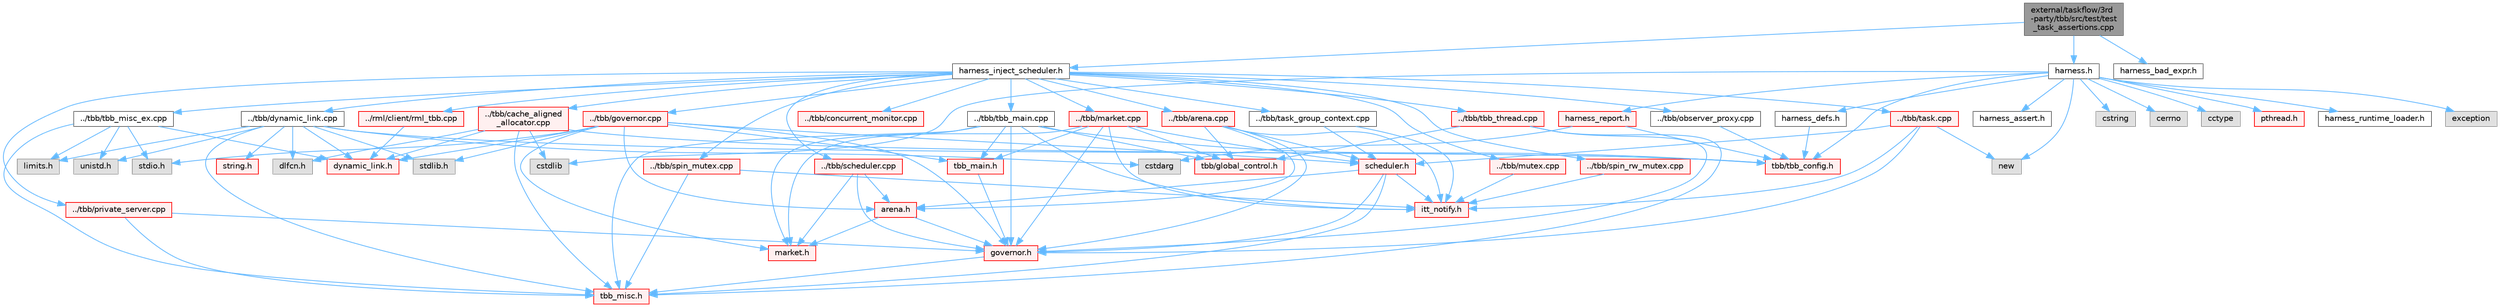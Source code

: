 digraph "external/taskflow/3rd-party/tbb/src/test/test_task_assertions.cpp"
{
 // LATEX_PDF_SIZE
  bgcolor="transparent";
  edge [fontname=Helvetica,fontsize=10,labelfontname=Helvetica,labelfontsize=10];
  node [fontname=Helvetica,fontsize=10,shape=box,height=0.2,width=0.4];
  Node1 [id="Node000001",label="external/taskflow/3rd\l-party/tbb/src/test/test\l_task_assertions.cpp",height=0.2,width=0.4,color="gray40", fillcolor="grey60", style="filled", fontcolor="black",tooltip=" "];
  Node1 -> Node2 [id="edge1_Node000001_Node000002",color="steelblue1",style="solid",tooltip=" "];
  Node2 [id="Node000002",label="harness_inject_scheduler.h",height=0.2,width=0.4,color="grey40", fillcolor="white", style="filled",URL="$harness__inject__scheduler_8h.html",tooltip=" "];
  Node2 -> Node3 [id="edge2_Node000002_Node000003",color="steelblue1",style="solid",tooltip=" "];
  Node3 [id="Node000003",label="../tbb/tbb_main.cpp",height=0.2,width=0.4,color="grey40", fillcolor="white", style="filled",URL="$tbb__main_8cpp.html",tooltip=" "];
  Node3 -> Node4 [id="edge3_Node000003_Node000004",color="steelblue1",style="solid",tooltip=" "];
  Node4 [id="Node000004",label="tbb/tbb_config.h",height=0.2,width=0.4,color="red", fillcolor="#FFF0F0", style="filled",URL="$tbb__config_8h.html",tooltip=" "];
  Node3 -> Node6 [id="edge4_Node000003_Node000006",color="steelblue1",style="solid",tooltip=" "];
  Node6 [id="Node000006",label="tbb/global_control.h",height=0.2,width=0.4,color="red", fillcolor="#FFF0F0", style="filled",URL="$global__control_8h.html",tooltip=" "];
  Node3 -> Node9 [id="edge5_Node000003_Node000009",color="steelblue1",style="solid",tooltip=" "];
  Node9 [id="Node000009",label="tbb_main.h",height=0.2,width=0.4,color="red", fillcolor="#FFF0F0", style="filled",URL="$tbb__main_8h.html",tooltip=" "];
  Node9 -> Node15 [id="edge6_Node000009_Node000015",color="steelblue1",style="solid",tooltip=" "];
  Node15 [id="Node000015",label="governor.h",height=0.2,width=0.4,color="red", fillcolor="#FFF0F0", style="filled",URL="$governor_8h.html",tooltip=" "];
  Node15 -> Node20 [id="edge7_Node000015_Node000020",color="steelblue1",style="solid",tooltip=" "];
  Node20 [id="Node000020",label="tbb_misc.h",height=0.2,width=0.4,color="red", fillcolor="#FFF0F0", style="filled",URL="$tbb__misc_8h.html",tooltip=" "];
  Node3 -> Node15 [id="edge8_Node000003_Node000015",color="steelblue1",style="solid",tooltip=" "];
  Node3 -> Node28 [id="edge9_Node000003_Node000028",color="steelblue1",style="solid",tooltip=" "];
  Node28 [id="Node000028",label="market.h",height=0.2,width=0.4,color="red", fillcolor="#FFF0F0", style="filled",URL="$market_8h.html",tooltip=" "];
  Node3 -> Node20 [id="edge10_Node000003_Node000020",color="steelblue1",style="solid",tooltip=" "];
  Node3 -> Node193 [id="edge11_Node000003_Node000193",color="steelblue1",style="solid",tooltip=" "];
  Node193 [id="Node000193",label="itt_notify.h",height=0.2,width=0.4,color="red", fillcolor="#FFF0F0", style="filled",URL="$itt__notify_8h.html",tooltip=" "];
  Node2 -> Node194 [id="edge12_Node000002_Node000194",color="steelblue1",style="solid",tooltip=" "];
  Node194 [id="Node000194",label="../tbb/dynamic_link.cpp",height=0.2,width=0.4,color="grey40", fillcolor="white", style="filled",URL="$dynamic__link_8cpp.html",tooltip=" "];
  Node194 -> Node195 [id="edge13_Node000194_Node000195",color="steelblue1",style="solid",tooltip=" "];
  Node195 [id="Node000195",label="dynamic_link.h",height=0.2,width=0.4,color="red", fillcolor="#FFF0F0", style="filled",URL="$dynamic__link_8h.html",tooltip=" "];
  Node194 -> Node4 [id="edge14_Node000194_Node000004",color="steelblue1",style="solid",tooltip=" "];
  Node194 -> Node196 [id="edge15_Node000194_Node000196",color="steelblue1",style="solid",tooltip=" "];
  Node196 [id="Node000196",label="cstdarg",height=0.2,width=0.4,color="grey60", fillcolor="#E0E0E0", style="filled",tooltip=" "];
  Node194 -> Node197 [id="edge16_Node000194_Node000197",color="steelblue1",style="solid",tooltip=" "];
  Node197 [id="Node000197",label="dlfcn.h",height=0.2,width=0.4,color="grey60", fillcolor="#E0E0E0", style="filled",tooltip=" "];
  Node194 -> Node32 [id="edge17_Node000194_Node000032",color="steelblue1",style="solid",tooltip=" "];
  Node32 [id="Node000032",label="string.h",height=0.2,width=0.4,color="red", fillcolor="#FFF0F0", style="filled",URL="$string_8h.html",tooltip=" "];
  Node194 -> Node198 [id="edge18_Node000194_Node000198",color="steelblue1",style="solid",tooltip=" "];
  Node198 [id="Node000198",label="unistd.h",height=0.2,width=0.4,color="grey60", fillcolor="#E0E0E0", style="filled",tooltip=" "];
  Node194 -> Node17 [id="edge19_Node000194_Node000017",color="steelblue1",style="solid",tooltip=" "];
  Node17 [id="Node000017",label="limits.h",height=0.2,width=0.4,color="grey60", fillcolor="#E0E0E0", style="filled",tooltip=" "];
  Node194 -> Node85 [id="edge20_Node000194_Node000085",color="steelblue1",style="solid",tooltip=" "];
  Node85 [id="Node000085",label="stdlib.h",height=0.2,width=0.4,color="grey60", fillcolor="#E0E0E0", style="filled",tooltip=" "];
  Node194 -> Node20 [id="edge21_Node000194_Node000020",color="steelblue1",style="solid",tooltip=" "];
  Node2 -> Node199 [id="edge22_Node000002_Node000199",color="steelblue1",style="solid",tooltip=" "];
  Node199 [id="Node000199",label="../tbb/tbb_misc_ex.cpp",height=0.2,width=0.4,color="grey40", fillcolor="white", style="filled",URL="$tbb__misc__ex_8cpp.html",tooltip=" "];
  Node199 -> Node20 [id="edge23_Node000199_Node000020",color="steelblue1",style="solid",tooltip=" "];
  Node199 -> Node195 [id="edge24_Node000199_Node000195",color="steelblue1",style="solid",tooltip=" "];
  Node199 -> Node200 [id="edge25_Node000199_Node000200",color="steelblue1",style="solid",tooltip=" "];
  Node200 [id="Node000200",label="stdio.h",height=0.2,width=0.4,color="grey60", fillcolor="#E0E0E0", style="filled",tooltip=" "];
  Node199 -> Node17 [id="edge26_Node000199_Node000017",color="steelblue1",style="solid",tooltip=" "];
  Node199 -> Node198 [id="edge27_Node000199_Node000198",color="steelblue1",style="solid",tooltip=" "];
  Node2 -> Node201 [id="edge28_Node000002_Node000201",color="steelblue1",style="solid",tooltip=" "];
  Node201 [id="Node000201",label="../tbb/governor.cpp",height=0.2,width=0.4,color="red", fillcolor="#FFF0F0", style="filled",URL="$governor_8cpp.html",tooltip=" "];
  Node201 -> Node200 [id="edge29_Node000201_Node000200",color="steelblue1",style="solid",tooltip=" "];
  Node201 -> Node85 [id="edge30_Node000201_Node000085",color="steelblue1",style="solid",tooltip=" "];
  Node201 -> Node15 [id="edge31_Node000201_Node000015",color="steelblue1",style="solid",tooltip=" "];
  Node201 -> Node9 [id="edge32_Node000201_Node000009",color="steelblue1",style="solid",tooltip=" "];
  Node201 -> Node202 [id="edge33_Node000201_Node000202",color="steelblue1",style="solid",tooltip=" "];
  Node202 [id="Node000202",label="scheduler.h",height=0.2,width=0.4,color="red", fillcolor="#FFF0F0", style="filled",URL="$scheduler_8h.html",tooltip=" "];
  Node202 -> Node20 [id="edge34_Node000202_Node000020",color="steelblue1",style="solid",tooltip=" "];
  Node202 -> Node193 [id="edge35_Node000202_Node000193",color="steelblue1",style="solid",tooltip=" "];
  Node202 -> Node204 [id="edge36_Node000202_Node000204",color="steelblue1",style="solid",tooltip=" "];
  Node204 [id="Node000204",label="arena.h",height=0.2,width=0.4,color="red", fillcolor="#FFF0F0", style="filled",URL="$arena_8h.html",tooltip=" "];
  Node204 -> Node28 [id="edge37_Node000204_Node000028",color="steelblue1",style="solid",tooltip=" "];
  Node204 -> Node15 [id="edge38_Node000204_Node000015",color="steelblue1",style="solid",tooltip=" "];
  Node202 -> Node15 [id="edge39_Node000202_Node000015",color="steelblue1",style="solid",tooltip=" "];
  Node201 -> Node28 [id="edge40_Node000201_Node000028",color="steelblue1",style="solid",tooltip=" "];
  Node201 -> Node204 [id="edge41_Node000201_Node000204",color="steelblue1",style="solid",tooltip=" "];
  Node201 -> Node195 [id="edge42_Node000201_Node000195",color="steelblue1",style="solid",tooltip=" "];
  Node2 -> Node210 [id="edge43_Node000002_Node000210",color="steelblue1",style="solid",tooltip=" "];
  Node210 [id="Node000210",label="../tbb/market.cpp",height=0.2,width=0.4,color="red", fillcolor="#FFF0F0", style="filled",URL="$market_8cpp.html",tooltip=" "];
  Node210 -> Node6 [id="edge44_Node000210_Node000006",color="steelblue1",style="solid",tooltip=" "];
  Node210 -> Node28 [id="edge45_Node000210_Node000028",color="steelblue1",style="solid",tooltip=" "];
  Node210 -> Node9 [id="edge46_Node000210_Node000009",color="steelblue1",style="solid",tooltip=" "];
  Node210 -> Node15 [id="edge47_Node000210_Node000015",color="steelblue1",style="solid",tooltip=" "];
  Node210 -> Node202 [id="edge48_Node000210_Node000202",color="steelblue1",style="solid",tooltip=" "];
  Node210 -> Node193 [id="edge49_Node000210_Node000193",color="steelblue1",style="solid",tooltip=" "];
  Node2 -> Node211 [id="edge50_Node000002_Node000211",color="steelblue1",style="solid",tooltip=" "];
  Node211 [id="Node000211",label="../tbb/arena.cpp",height=0.2,width=0.4,color="red", fillcolor="#FFF0F0", style="filled",URL="$arena_8cpp.html",tooltip=" "];
  Node211 -> Node6 [id="edge51_Node000211_Node000006",color="steelblue1",style="solid",tooltip=" "];
  Node211 -> Node202 [id="edge52_Node000211_Node000202",color="steelblue1",style="solid",tooltip=" "];
  Node211 -> Node15 [id="edge53_Node000211_Node000015",color="steelblue1",style="solid",tooltip=" "];
  Node211 -> Node204 [id="edge54_Node000211_Node000204",color="steelblue1",style="solid",tooltip=" "];
  Node211 -> Node193 [id="edge55_Node000211_Node000193",color="steelblue1",style="solid",tooltip=" "];
  Node2 -> Node218 [id="edge56_Node000002_Node000218",color="steelblue1",style="solid",tooltip=" "];
  Node218 [id="Node000218",label="../tbb/scheduler.cpp",height=0.2,width=0.4,color="red", fillcolor="#FFF0F0", style="filled",URL="$scheduler_8cpp.html",tooltip=" "];
  Node218 -> Node15 [id="edge57_Node000218_Node000015",color="steelblue1",style="solid",tooltip=" "];
  Node218 -> Node28 [id="edge58_Node000218_Node000028",color="steelblue1",style="solid",tooltip=" "];
  Node218 -> Node204 [id="edge59_Node000218_Node000204",color="steelblue1",style="solid",tooltip=" "];
  Node2 -> Node220 [id="edge60_Node000002_Node000220",color="steelblue1",style="solid",tooltip=" "];
  Node220 [id="Node000220",label="../tbb/observer_proxy.cpp",height=0.2,width=0.4,color="grey40", fillcolor="white", style="filled",URL="$observer__proxy_8cpp.html",tooltip=" "];
  Node220 -> Node4 [id="edge61_Node000220_Node000004",color="steelblue1",style="solid",tooltip=" "];
  Node2 -> Node221 [id="edge62_Node000002_Node000221",color="steelblue1",style="solid",tooltip=" "];
  Node221 [id="Node000221",label="../tbb/task.cpp",height=0.2,width=0.4,color="red", fillcolor="#FFF0F0", style="filled",URL="$task_8cpp.html",tooltip=" "];
  Node221 -> Node15 [id="edge63_Node000221_Node000015",color="steelblue1",style="solid",tooltip=" "];
  Node221 -> Node202 [id="edge64_Node000221_Node000202",color="steelblue1",style="solid",tooltip=" "];
  Node221 -> Node193 [id="edge65_Node000221_Node000193",color="steelblue1",style="solid",tooltip=" "];
  Node221 -> Node31 [id="edge66_Node000221_Node000031",color="steelblue1",style="solid",tooltip=" "];
  Node31 [id="Node000031",label="new",height=0.2,width=0.4,color="grey60", fillcolor="#E0E0E0", style="filled",tooltip=" "];
  Node2 -> Node223 [id="edge67_Node000002_Node000223",color="steelblue1",style="solid",tooltip=" "];
  Node223 [id="Node000223",label="../tbb/task_group_context.cpp",height=0.2,width=0.4,color="grey40", fillcolor="white", style="filled",URL="$task__group__context_8cpp.html",tooltip=" "];
  Node223 -> Node202 [id="edge68_Node000223_Node000202",color="steelblue1",style="solid",tooltip=" "];
  Node223 -> Node193 [id="edge69_Node000223_Node000193",color="steelblue1",style="solid",tooltip=" "];
  Node2 -> Node224 [id="edge70_Node000002_Node000224",color="steelblue1",style="solid",tooltip=" "];
  Node224 [id="Node000224",label="../tbb/cache_aligned\l_allocator.cpp",height=0.2,width=0.4,color="red", fillcolor="#FFF0F0", style="filled",URL="$cache__aligned__allocator_8cpp.html",tooltip=" "];
  Node224 -> Node4 [id="edge71_Node000224_Node000004",color="steelblue1",style="solid",tooltip=" "];
  Node224 -> Node20 [id="edge72_Node000224_Node000020",color="steelblue1",style="solid",tooltip=" "];
  Node224 -> Node195 [id="edge73_Node000224_Node000195",color="steelblue1",style="solid",tooltip=" "];
  Node224 -> Node24 [id="edge74_Node000224_Node000024",color="steelblue1",style="solid",tooltip=" "];
  Node24 [id="Node000024",label="cstdlib",height=0.2,width=0.4,color="grey60", fillcolor="#E0E0E0", style="filled",tooltip=" "];
  Node224 -> Node197 [id="edge75_Node000224_Node000197",color="steelblue1",style="solid",tooltip=" "];
  Node2 -> Node225 [id="edge76_Node000002_Node000225",color="steelblue1",style="solid",tooltip=" "];
  Node225 [id="Node000225",label="../tbb/tbb_thread.cpp",height=0.2,width=0.4,color="red", fillcolor="#FFF0F0", style="filled",URL="$tbb__thread_8cpp.html",tooltip=" "];
  Node225 -> Node20 [id="edge77_Node000225_Node000020",color="steelblue1",style="solid",tooltip=" "];
  Node225 -> Node6 [id="edge78_Node000225_Node000006",color="steelblue1",style="solid",tooltip=" "];
  Node225 -> Node15 [id="edge79_Node000225_Node000015",color="steelblue1",style="solid",tooltip=" "];
  Node2 -> Node269 [id="edge80_Node000002_Node000269",color="steelblue1",style="solid",tooltip=" "];
  Node269 [id="Node000269",label="../tbb/mutex.cpp",height=0.2,width=0.4,color="red", fillcolor="#FFF0F0", style="filled",URL="$mutex_8cpp.html",tooltip=" "];
  Node269 -> Node193 [id="edge81_Node000269_Node000193",color="steelblue1",style="solid",tooltip=" "];
  Node2 -> Node271 [id="edge82_Node000002_Node000271",color="steelblue1",style="solid",tooltip=" "];
  Node271 [id="Node000271",label="../tbb/spin_rw_mutex.cpp",height=0.2,width=0.4,color="red", fillcolor="#FFF0F0", style="filled",URL="$spin__rw__mutex_8cpp.html",tooltip=" "];
  Node271 -> Node193 [id="edge83_Node000271_Node000193",color="steelblue1",style="solid",tooltip=" "];
  Node2 -> Node272 [id="edge84_Node000002_Node000272",color="steelblue1",style="solid",tooltip=" "];
  Node272 [id="Node000272",label="../tbb/spin_mutex.cpp",height=0.2,width=0.4,color="red", fillcolor="#FFF0F0", style="filled",URL="$spin__mutex_8cpp.html",tooltip=" "];
  Node272 -> Node193 [id="edge85_Node000272_Node000193",color="steelblue1",style="solid",tooltip=" "];
  Node272 -> Node20 [id="edge86_Node000272_Node000020",color="steelblue1",style="solid",tooltip=" "];
  Node2 -> Node273 [id="edge87_Node000002_Node000273",color="steelblue1",style="solid",tooltip=" "];
  Node273 [id="Node000273",label="../tbb/private_server.cpp",height=0.2,width=0.4,color="red", fillcolor="#FFF0F0", style="filled",URL="$private__server_8cpp.html",tooltip=" "];
  Node273 -> Node15 [id="edge88_Node000273_Node000015",color="steelblue1",style="solid",tooltip=" "];
  Node273 -> Node20 [id="edge89_Node000273_Node000020",color="steelblue1",style="solid",tooltip=" "];
  Node2 -> Node275 [id="edge90_Node000002_Node000275",color="steelblue1",style="solid",tooltip=" "];
  Node275 [id="Node000275",label="../tbb/concurrent_monitor.cpp",height=0.2,width=0.4,color="red", fillcolor="#FFF0F0", style="filled",URL="$concurrent__monitor_8cpp.html",tooltip=" "];
  Node2 -> Node276 [id="edge91_Node000002_Node000276",color="steelblue1",style="solid",tooltip=" "];
  Node276 [id="Node000276",label="../rml/client/rml_tbb.cpp",height=0.2,width=0.4,color="red", fillcolor="#FFF0F0", style="filled",URL="$rml__tbb_8cpp.html",tooltip=" "];
  Node276 -> Node195 [id="edge92_Node000276_Node000195",color="steelblue1",style="solid",tooltip=" "];
  Node1 -> Node278 [id="edge93_Node000001_Node000278",color="steelblue1",style="solid",tooltip=" "];
  Node278 [id="Node000278",label="harness.h",height=0.2,width=0.4,color="grey40", fillcolor="white", style="filled",URL="$harness_8h.html",tooltip=" "];
  Node278 -> Node4 [id="edge94_Node000278_Node000004",color="steelblue1",style="solid",tooltip=" "];
  Node278 -> Node279 [id="edge95_Node000278_Node000279",color="steelblue1",style="solid",tooltip=" "];
  Node279 [id="Node000279",label="harness_defs.h",height=0.2,width=0.4,color="grey40", fillcolor="white", style="filled",URL="$harness__defs_8h.html",tooltip=" "];
  Node279 -> Node4 [id="edge96_Node000279_Node000004",color="steelblue1",style="solid",tooltip=" "];
  Node278 -> Node24 [id="edge97_Node000278_Node000024",color="steelblue1",style="solid",tooltip=" "];
  Node278 -> Node25 [id="edge98_Node000278_Node000025",color="steelblue1",style="solid",tooltip=" "];
  Node25 [id="Node000025",label="cstring",height=0.2,width=0.4,color="grey60", fillcolor="#E0E0E0", style="filled",tooltip=" "];
  Node278 -> Node26 [id="edge99_Node000278_Node000026",color="steelblue1",style="solid",tooltip=" "];
  Node26 [id="Node000026",label="cerrno",height=0.2,width=0.4,color="grey60", fillcolor="#E0E0E0", style="filled",tooltip=" "];
  Node278 -> Node27 [id="edge100_Node000278_Node000027",color="steelblue1",style="solid",tooltip=" "];
  Node27 [id="Node000027",label="cctype",height=0.2,width=0.4,color="grey60", fillcolor="#E0E0E0", style="filled",tooltip=" "];
  Node278 -> Node31 [id="edge101_Node000278_Node000031",color="steelblue1",style="solid",tooltip=" "];
  Node278 -> Node228 [id="edge102_Node000278_Node000228",color="steelblue1",style="solid",tooltip=" "];
  Node228 [id="Node000228",label="pthread.h",height=0.2,width=0.4,color="red", fillcolor="#FFF0F0", style="filled",URL="$pthread_8h.html",tooltip=" "];
  Node278 -> Node280 [id="edge103_Node000278_Node000280",color="steelblue1",style="solid",tooltip=" "];
  Node280 [id="Node000280",label="harness_runtime_loader.h",height=0.2,width=0.4,color="grey40", fillcolor="white", style="filled",URL="$harness__runtime__loader_8h.html",tooltip=" "];
  Node278 -> Node281 [id="edge104_Node000278_Node000281",color="steelblue1",style="solid",tooltip=" "];
  Node281 [id="Node000281",label="harness_report.h",height=0.2,width=0.4,color="red", fillcolor="#FFF0F0", style="filled",URL="$harness__report_8h.html",tooltip=" "];
  Node281 -> Node196 [id="edge105_Node000281_Node000196",color="steelblue1",style="solid",tooltip=" "];
  Node281 -> Node4 [id="edge106_Node000281_Node000004",color="steelblue1",style="solid",tooltip=" "];
  Node278 -> Node183 [id="edge107_Node000278_Node000183",color="steelblue1",style="solid",tooltip=" "];
  Node183 [id="Node000183",label="exception",height=0.2,width=0.4,color="grey60", fillcolor="#E0E0E0", style="filled",tooltip=" "];
  Node278 -> Node283 [id="edge108_Node000278_Node000283",color="steelblue1",style="solid",tooltip=" "];
  Node283 [id="Node000283",label="harness_assert.h",height=0.2,width=0.4,color="grey40", fillcolor="white", style="filled",URL="$harness__assert_8h.html",tooltip=" "];
  Node1 -> Node284 [id="edge109_Node000001_Node000284",color="steelblue1",style="solid",tooltip=" "];
  Node284 [id="Node000284",label="harness_bad_expr.h",height=0.2,width=0.4,color="grey40", fillcolor="white", style="filled",URL="$harness__bad__expr_8h.html",tooltip=" "];
}
